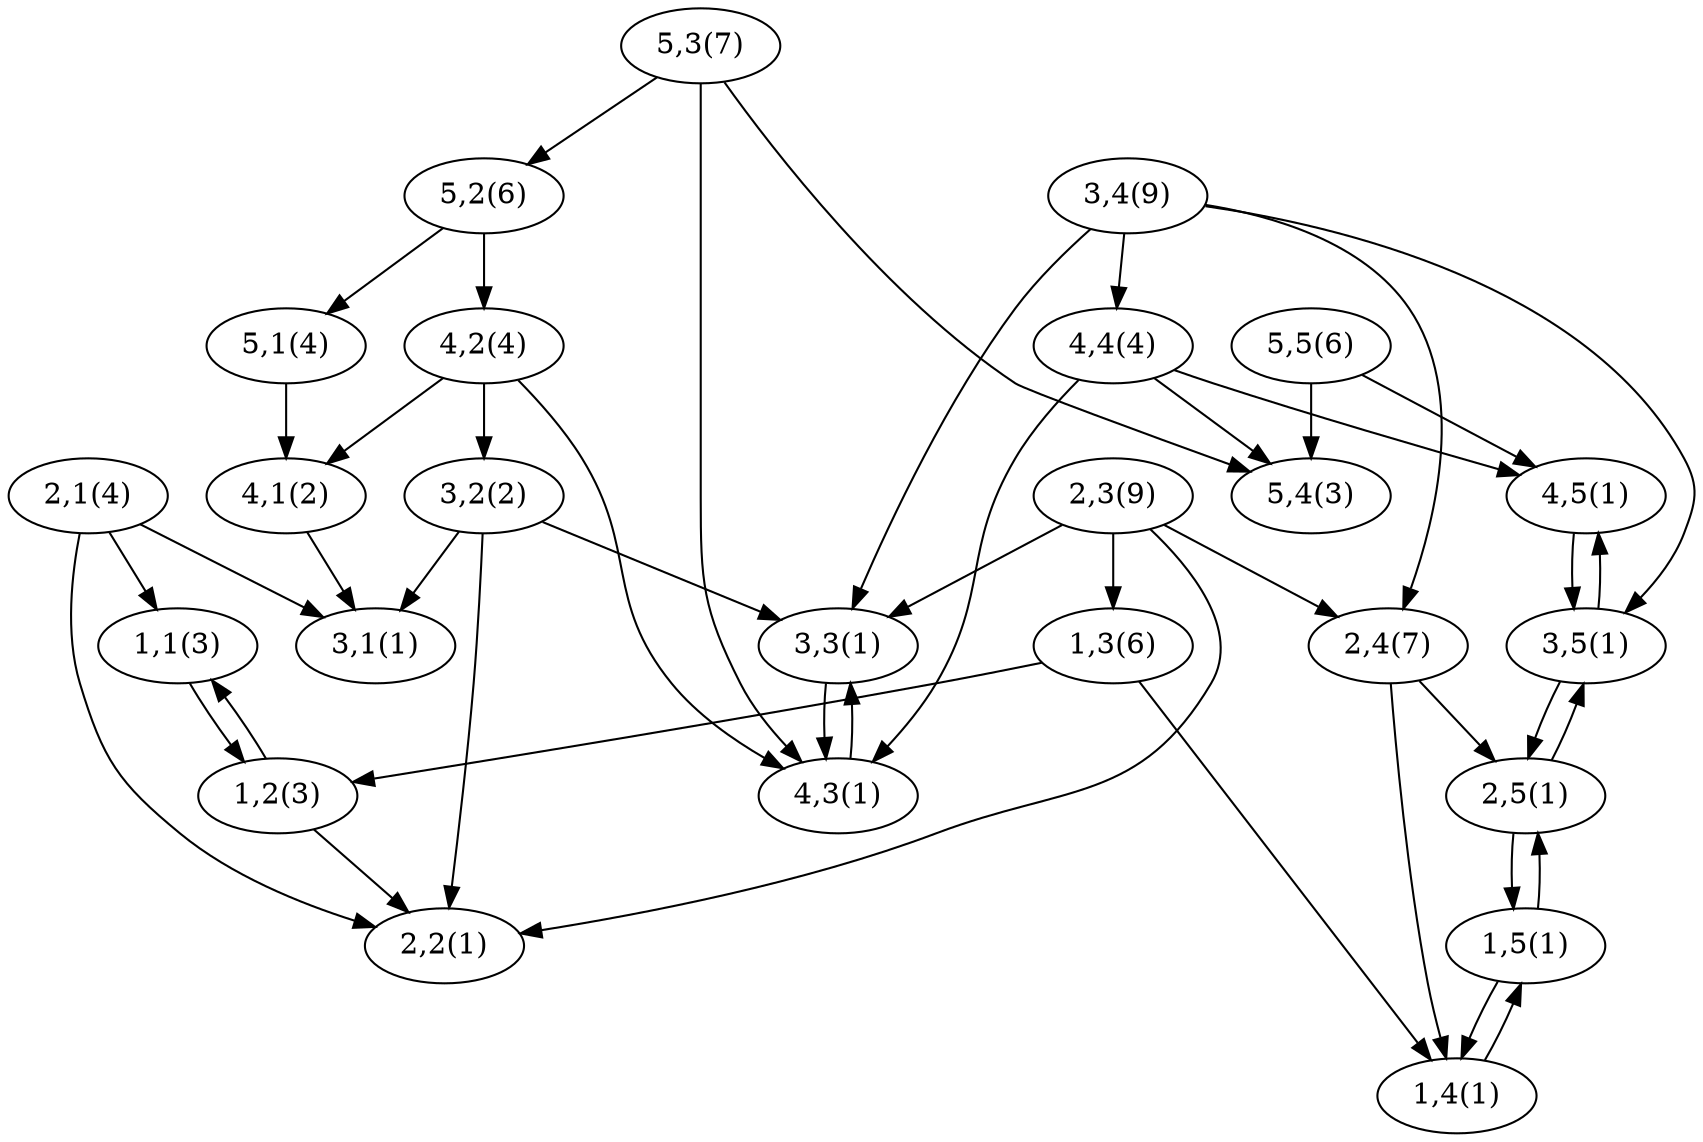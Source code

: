 digraph {
"1,1(3)" -> {"1,2(3)" }
"2,1(4)" -> {"1,1(3)" "3,1(1)" "2,2(1)" }
"3,1(1)" -> {}
"4,1(2)" -> {"3,1(1)" }
"5,1(4)" -> {"4,1(2)" }
"1,2(3)" -> {"2,2(1)" "1,1(3)" }
"2,2(1)" -> {}
"3,2(2)" -> {"2,2(1)" "3,3(1)" "3,1(1)" }
"4,2(4)" -> {"3,2(2)" "4,3(1)" "4,1(2)" }
"5,2(6)" -> {"4,2(4)" "5,1(4)" }
"1,3(6)" -> {"1,4(1)" "1,2(3)" }
"2,3(9)" -> {"1,3(6)" "3,3(1)" "2,4(7)" "2,2(1)" }
"3,3(1)" -> {"4,3(1)" }
"4,3(1)" -> {"3,3(1)" }
"5,3(7)" -> {"4,3(1)" "5,4(3)" "5,2(6)" }
"1,4(1)" -> {"1,5(1)" }
"2,4(7)" -> {"1,4(1)" "2,5(1)" }
"3,4(9)" -> {"2,4(7)" "4,4(4)" "3,5(1)" "3,3(1)" }
"4,4(4)" -> {"5,4(3)" "4,5(1)" "4,3(1)" }
"5,4(3)" -> {}
"1,5(1)" -> {"2,5(1)" "1,4(1)" }
"2,5(1)" -> {"1,5(1)" "3,5(1)" }
"3,5(1)" -> {"2,5(1)" "4,5(1)" }
"4,5(1)" -> {"3,5(1)" }
"5,5(6)" -> {"4,5(1)" "5,4(3)" }
}